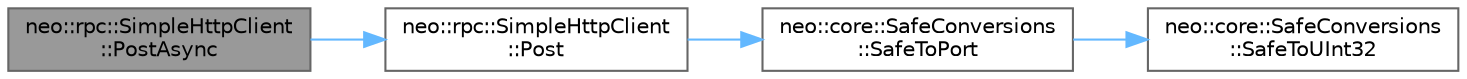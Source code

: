 digraph "neo::rpc::SimpleHttpClient::PostAsync"
{
 // LATEX_PDF_SIZE
  bgcolor="transparent";
  edge [fontname=Helvetica,fontsize=10,labelfontname=Helvetica,labelfontsize=10];
  node [fontname=Helvetica,fontsize=10,shape=box,height=0.2,width=0.4];
  rankdir="LR";
  Node1 [id="Node000001",label="neo::rpc::SimpleHttpClient\l::PostAsync",height=0.2,width=0.4,color="gray40", fillcolor="grey60", style="filled", fontcolor="black",tooltip="Makes an asynchronous HTTP POST request."];
  Node1 -> Node2 [id="edge4_Node000001_Node000002",color="steelblue1",style="solid",tooltip=" "];
  Node2 [id="Node000002",label="neo::rpc::SimpleHttpClient\l::Post",height=0.2,width=0.4,color="grey40", fillcolor="white", style="filled",URL="$classneo_1_1rpc_1_1_simple_http_client.html#ab1f76bd7be758adee75929d975752845",tooltip="Makes a synchronous HTTP POST request."];
  Node2 -> Node3 [id="edge5_Node000002_Node000003",color="steelblue1",style="solid",tooltip=" "];
  Node3 [id="Node000003",label="neo::core::SafeConversions\l::SafeToPort",height=0.2,width=0.4,color="grey40", fillcolor="white", style="filled",URL="$classneo_1_1core_1_1_safe_conversions.html#a8d7368b1d5a7c26e7b14679b5cc60ec0",tooltip="Safely convert string to port number (1-65535)"];
  Node3 -> Node4 [id="edge6_Node000003_Node000004",color="steelblue1",style="solid",tooltip=" "];
  Node4 [id="Node000004",label="neo::core::SafeConversions\l::SafeToUInt32",height=0.2,width=0.4,color="grey40", fillcolor="white", style="filled",URL="$classneo_1_1core_1_1_safe_conversions.html#a80061c20c91e6bb45cb1f0baca8f0688",tooltip="Safely convert string to uint32_t."];
}
